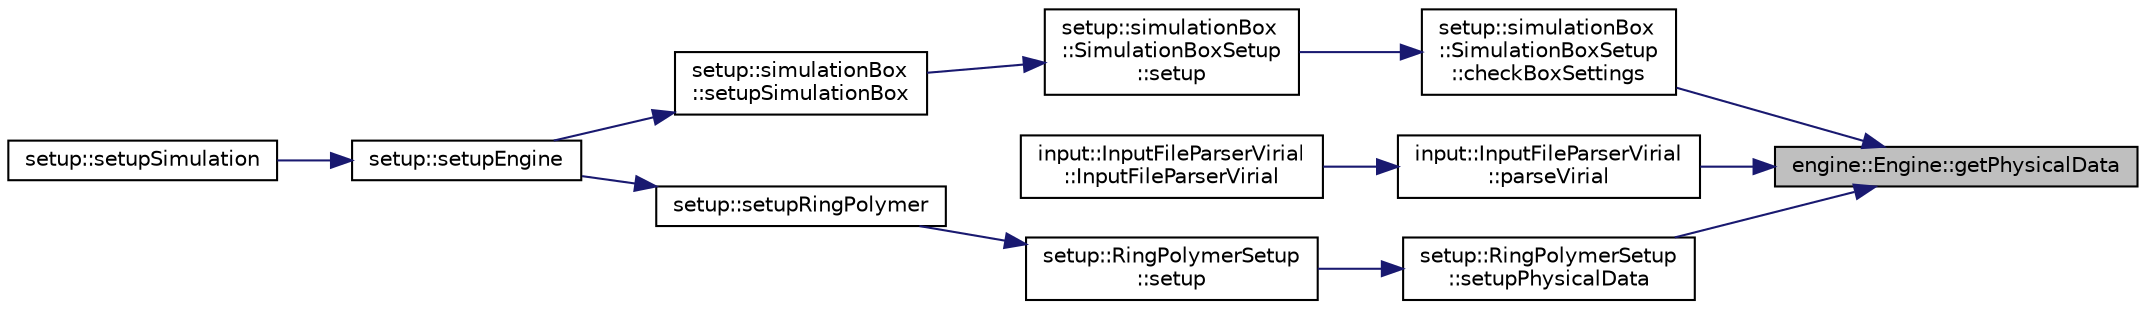 digraph "engine::Engine::getPhysicalData"
{
 // LATEX_PDF_SIZE
  edge [fontname="Helvetica",fontsize="10",labelfontname="Helvetica",labelfontsize="10"];
  node [fontname="Helvetica",fontsize="10",shape=record];
  rankdir="RL";
  Node1 [label="engine::Engine::getPhysicalData",height=0.2,width=0.4,color="black", fillcolor="grey75", style="filled", fontcolor="black",tooltip=" "];
  Node1 -> Node2 [dir="back",color="midnightblue",fontsize="10",style="solid",fontname="Helvetica"];
  Node2 [label="setup::simulationBox\l::SimulationBoxSetup\l::checkBoxSettings",height=0.2,width=0.4,color="black", fillcolor="white", style="filled",URL="$classsetup_1_1simulationBox_1_1SimulationBoxSetup.html#aa0ed0d8c0c1301ff4f2ae65a548e02a5",tooltip="Checks if the box dimensions and density are set and calculates the missing values."];
  Node2 -> Node3 [dir="back",color="midnightblue",fontsize="10",style="solid",fontname="Helvetica"];
  Node3 [label="setup::simulationBox\l::SimulationBoxSetup\l::setup",height=0.2,width=0.4,color="black", fillcolor="white", style="filled",URL="$classsetup_1_1simulationBox_1_1SimulationBoxSetup.html#a948550ca78296bf6fb5694bdaf95afdf",tooltip="setup simulation box"];
  Node3 -> Node4 [dir="back",color="midnightblue",fontsize="10",style="solid",fontname="Helvetica"];
  Node4 [label="setup::simulationBox\l::setupSimulationBox",height=0.2,width=0.4,color="black", fillcolor="white", style="filled",URL="$namespacesetup_1_1simulationBox.html#a2cb3fb489992e090325f4af5c42917c2",tooltip="wrapper to create SetupSimulationBox object and call setup"];
  Node4 -> Node5 [dir="back",color="midnightblue",fontsize="10",style="solid",fontname="Helvetica"];
  Node5 [label="setup::setupEngine",height=0.2,width=0.4,color="black", fillcolor="white", style="filled",URL="$namespacesetup.html#aa83171046bbca205b3db6e0cd2dbc4e1",tooltip="setup the engine"];
  Node5 -> Node6 [dir="back",color="midnightblue",fontsize="10",style="solid",fontname="Helvetica"];
  Node6 [label="setup::setupSimulation",height=0.2,width=0.4,color="black", fillcolor="white", style="filled",URL="$namespacesetup.html#a1c000cdfa46aed7d8018017635915ae1",tooltip="setup the engine"];
  Node1 -> Node7 [dir="back",color="midnightblue",fontsize="10",style="solid",fontname="Helvetica"];
  Node7 [label="input::InputFileParserVirial\l::parseVirial",height=0.2,width=0.4,color="black", fillcolor="white", style="filled",URL="$classinput_1_1InputFileParserVirial.html#ada3e7661ac78dcc24945091d9a43cd55",tooltip="parses virial command"];
  Node7 -> Node8 [dir="back",color="midnightblue",fontsize="10",style="solid",fontname="Helvetica"];
  Node8 [label="input::InputFileParserVirial\l::InputFileParserVirial",height=0.2,width=0.4,color="black", fillcolor="white", style="filled",URL="$classinput_1_1InputFileParserVirial.html#a2dd9fe5a6cca45d3b8ffb4db2b981bd4",tooltip="Construct a new Input File Parser Virial:: Input File Parser Virial object."];
  Node1 -> Node9 [dir="back",color="midnightblue",fontsize="10",style="solid",fontname="Helvetica"];
  Node9 [label="setup::RingPolymerSetup\l::setupPhysicalData",height=0.2,width=0.4,color="black", fillcolor="white", style="filled",URL="$classsetup_1_1RingPolymerSetup.html#a816518905b855e8fe31220379bf178f0",tooltip="setup physical data for ring polymer simulation"];
  Node9 -> Node10 [dir="back",color="midnightblue",fontsize="10",style="solid",fontname="Helvetica"];
  Node10 [label="setup::RingPolymerSetup\l::setup",height=0.2,width=0.4,color="black", fillcolor="white", style="filled",URL="$classsetup_1_1RingPolymerSetup.html#a836034b70e7f2d0e4c9a8d6f5fb5ded4",tooltip="setup a ring polymer simulation"];
  Node10 -> Node11 [dir="back",color="midnightblue",fontsize="10",style="solid",fontname="Helvetica"];
  Node11 [label="setup::setupRingPolymer",height=0.2,width=0.4,color="black", fillcolor="white", style="filled",URL="$namespacesetup.html#ac67e3e6395cd8e3642aa6e3c06bfb012",tooltip="wrapper to build RingPolymerSetup object and call setup"];
  Node11 -> Node5 [dir="back",color="midnightblue",fontsize="10",style="solid",fontname="Helvetica"];
}
